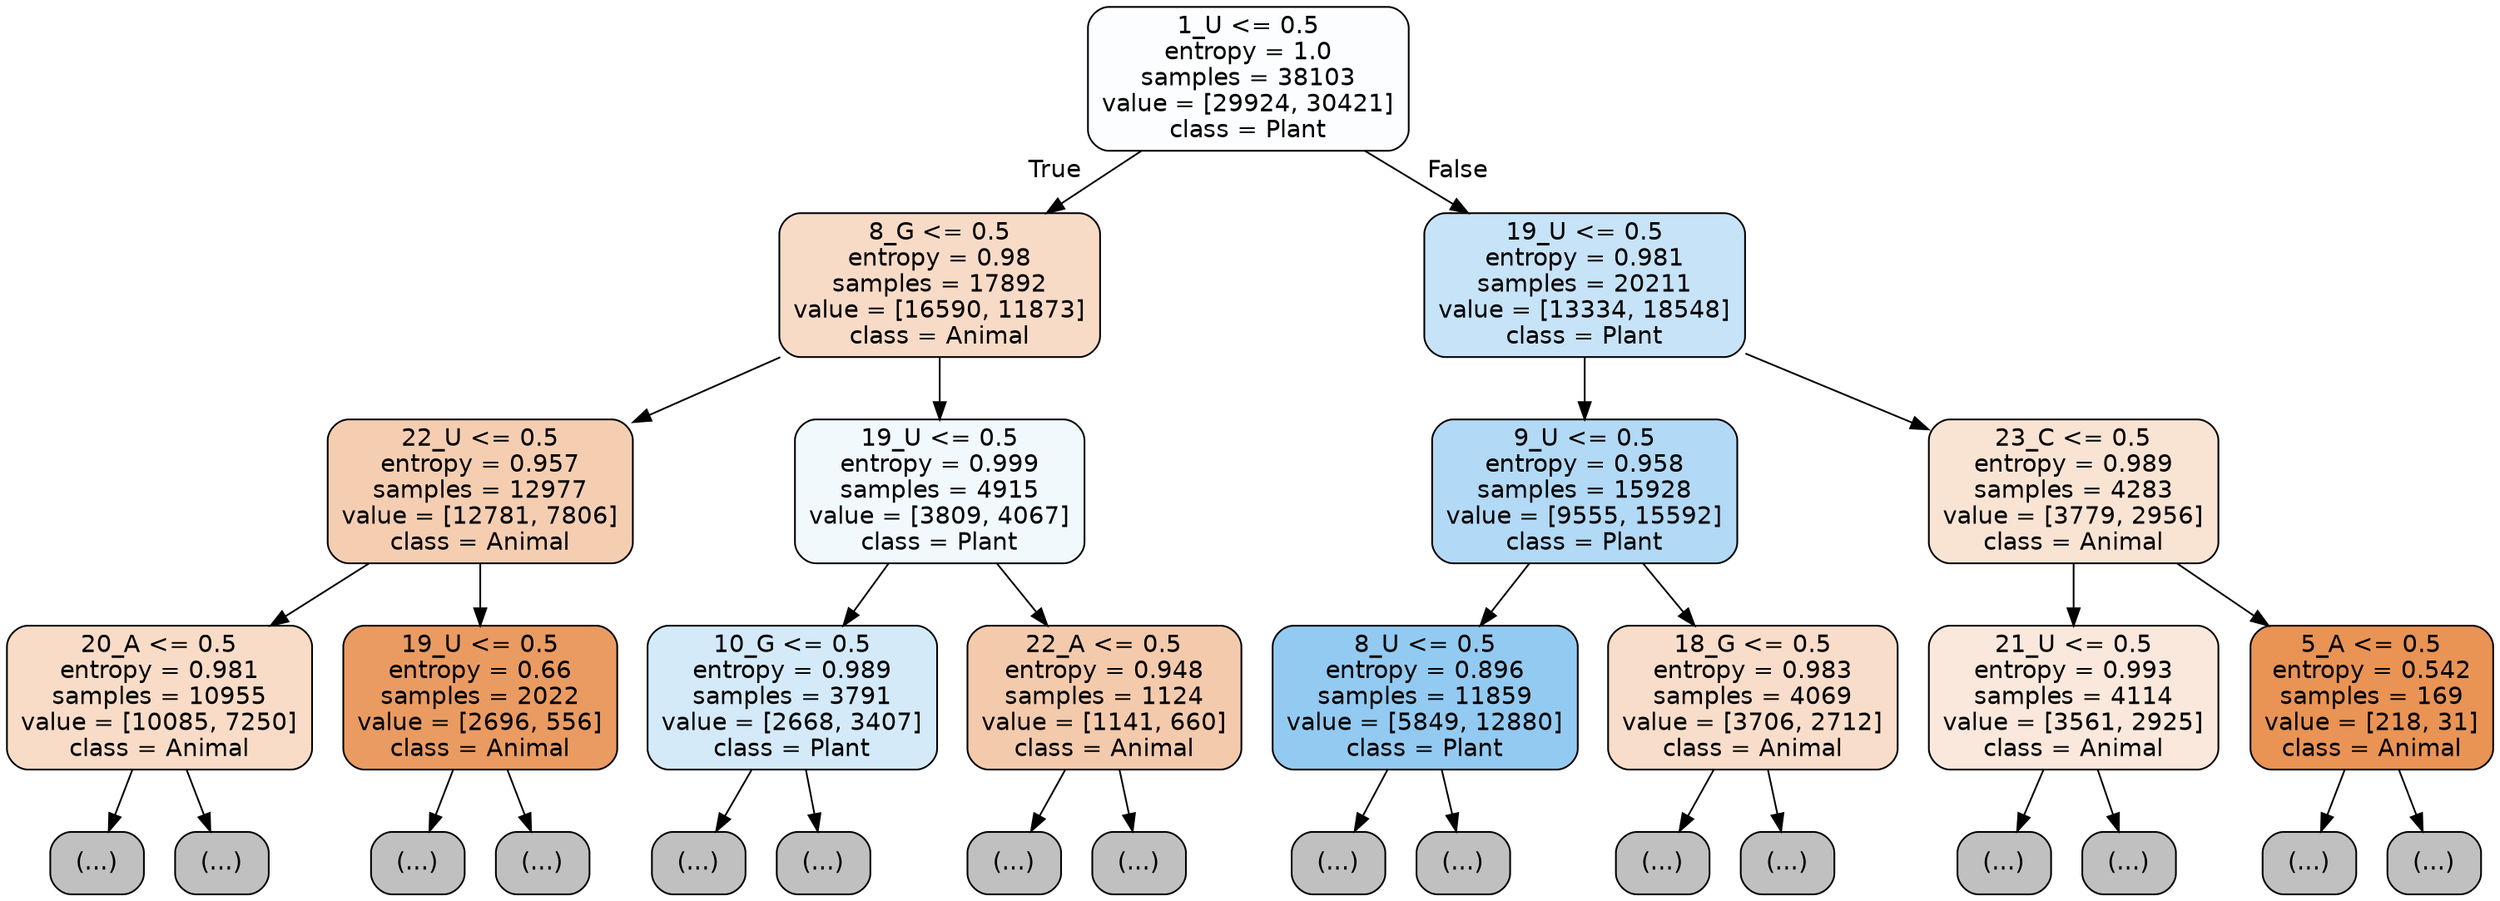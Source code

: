 digraph Tree {
node [shape=box, style="filled, rounded", color="black", fontname="helvetica"] ;
edge [fontname="helvetica"] ;
0 [label="1_U <= 0.5\nentropy = 1.0\nsamples = 38103\nvalue = [29924, 30421]\nclass = Plant", fillcolor="#fcfdff"] ;
1 [label="8_G <= 0.5\nentropy = 0.98\nsamples = 17892\nvalue = [16590, 11873]\nclass = Animal", fillcolor="#f8dbc7"] ;
0 -> 1 [labeldistance=2.5, labelangle=45, headlabel="True"] ;
2 [label="22_U <= 0.5\nentropy = 0.957\nsamples = 12977\nvalue = [12781, 7806]\nclass = Animal", fillcolor="#f5ceb2"] ;
1 -> 2 ;
3 [label="20_A <= 0.5\nentropy = 0.981\nsamples = 10955\nvalue = [10085, 7250]\nclass = Animal", fillcolor="#f8dcc7"] ;
2 -> 3 ;
4 [label="(...)", fillcolor="#C0C0C0"] ;
3 -> 4 ;
4721 [label="(...)", fillcolor="#C0C0C0"] ;
3 -> 4721 ;
6152 [label="19_U <= 0.5\nentropy = 0.66\nsamples = 2022\nvalue = [2696, 556]\nclass = Animal", fillcolor="#ea9b62"] ;
2 -> 6152 ;
6153 [label="(...)", fillcolor="#C0C0C0"] ;
6152 -> 6153 ;
6742 [label="(...)", fillcolor="#C0C0C0"] ;
6152 -> 6742 ;
6885 [label="19_U <= 0.5\nentropy = 0.999\nsamples = 4915\nvalue = [3809, 4067]\nclass = Plant", fillcolor="#f2f9fd"] ;
1 -> 6885 ;
6886 [label="10_G <= 0.5\nentropy = 0.989\nsamples = 3791\nvalue = [2668, 3407]\nclass = Plant", fillcolor="#d4eaf9"] ;
6885 -> 6886 ;
6887 [label="(...)", fillcolor="#C0C0C0"] ;
6886 -> 6887 ;
8268 [label="(...)", fillcolor="#C0C0C0"] ;
6886 -> 8268 ;
8745 [label="22_A <= 0.5\nentropy = 0.948\nsamples = 1124\nvalue = [1141, 660]\nclass = Animal", fillcolor="#f4caac"] ;
6885 -> 8745 ;
8746 [label="(...)", fillcolor="#C0C0C0"] ;
8745 -> 8746 ;
9321 [label="(...)", fillcolor="#C0C0C0"] ;
8745 -> 9321 ;
9386 [label="19_U <= 0.5\nentropy = 0.981\nsamples = 20211\nvalue = [13334, 18548]\nclass = Plant", fillcolor="#c7e3f8"] ;
0 -> 9386 [labeldistance=2.5, labelangle=-45, headlabel="False"] ;
9387 [label="9_U <= 0.5\nentropy = 0.958\nsamples = 15928\nvalue = [9555, 15592]\nclass = Plant", fillcolor="#b2d9f5"] ;
9386 -> 9387 ;
9388 [label="8_U <= 0.5\nentropy = 0.896\nsamples = 11859\nvalue = [5849, 12880]\nclass = Plant", fillcolor="#93caf1"] ;
9387 -> 9388 ;
9389 [label="(...)", fillcolor="#C0C0C0"] ;
9388 -> 9389 ;
12278 [label="(...)", fillcolor="#C0C0C0"] ;
9388 -> 12278 ;
13327 [label="18_G <= 0.5\nentropy = 0.983\nsamples = 4069\nvalue = [3706, 2712]\nclass = Animal", fillcolor="#f8ddca"] ;
9387 -> 13327 ;
13328 [label="(...)", fillcolor="#C0C0C0"] ;
13327 -> 13328 ;
14447 [label="(...)", fillcolor="#C0C0C0"] ;
13327 -> 14447 ;
14880 [label="23_C <= 0.5\nentropy = 0.989\nsamples = 4283\nvalue = [3779, 2956]\nclass = Animal", fillcolor="#f9e4d4"] ;
9386 -> 14880 ;
14881 [label="21_U <= 0.5\nentropy = 0.993\nsamples = 4114\nvalue = [3561, 2925]\nclass = Animal", fillcolor="#fae8dc"] ;
14880 -> 14881 ;
14882 [label="(...)", fillcolor="#C0C0C0"] ;
14881 -> 14882 ;
16371 [label="(...)", fillcolor="#C0C0C0"] ;
14881 -> 16371 ;
16792 [label="5_A <= 0.5\nentropy = 0.542\nsamples = 169\nvalue = [218, 31]\nclass = Animal", fillcolor="#e99355"] ;
14880 -> 16792 ;
16793 [label="(...)", fillcolor="#C0C0C0"] ;
16792 -> 16793 ;
16842 [label="(...)", fillcolor="#C0C0C0"] ;
16792 -> 16842 ;
}